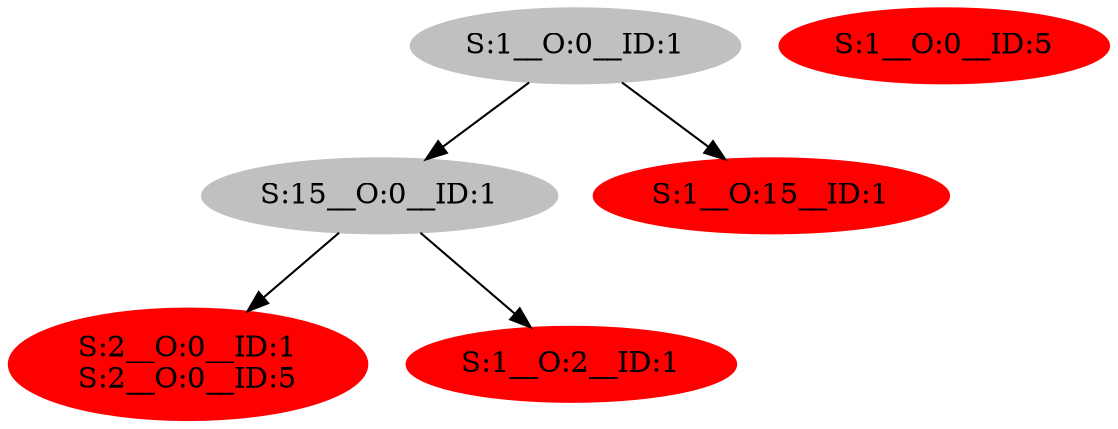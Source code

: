 strict digraph  {
0 [color=grey, label="S:1__O:0__ID:1", style=filled];
1 [color=grey, label="S:15__O:0__ID:1", style=filled];
2 [color=red, label="S:2__O:0__ID:1
S:2__O:0__ID:5", style=filled];
3 [color=red, label="S:1__O:2__ID:1", style=filled];
4 [color=red, label="S:1__O:15__ID:1", style=filled];
5 [color=red, label="S:1__O:0__ID:5", style=filled];
0 -> 1;
0 -> 4;
1 -> 2;
1 -> 3;
}
